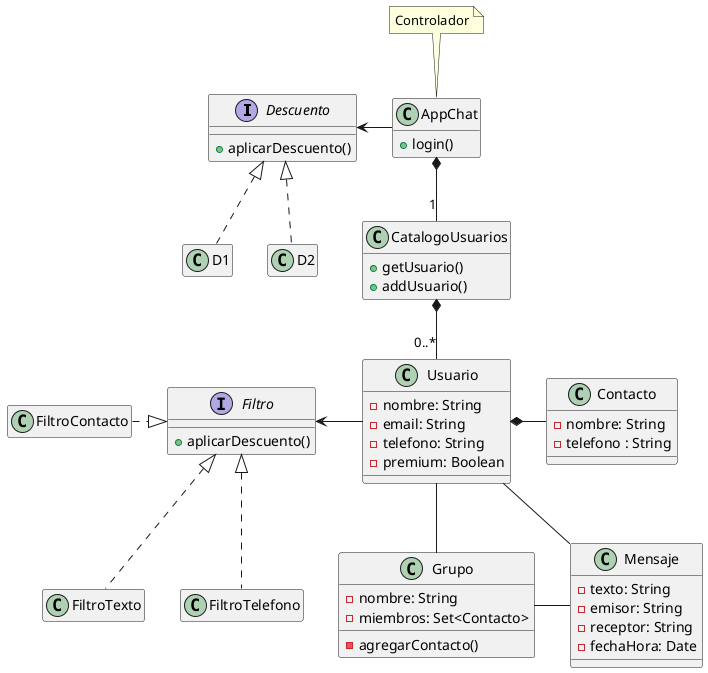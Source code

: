 @startuml
skinparam defaultFontName Helvetica

interface Descuento {
    + aplicarDescuento()
}

Descuento <|.. D1
Descuento <|.. D2

hide D1 attributes
hide D1 methods

hide D2 attributes
hide D2 methods

class AppChat {
    +login()
}

hide AppChat attributes
note top of AppChat : Controlador
AppChat -left->  Descuento

class CatalogoUsuarios {
    +getUsuario()
    +addUsuario()
}

hide CatalogoUsuarios attributes
AppChat *-- "1" CatalogoUsuarios

class Usuario {
    - nombre: String
    - email: String
    - telefono: String
    - premium: Boolean
}

CatalogoUsuarios *-- "0..*" Usuario

class Contacto {
    - nombre: String
    - telefono : String
}

Usuario *-right- Contacto

class Grupo {
    - nombre: String
    - miembros: Set<Contacto>
    - agregarContacto()
}

class Mensaje {
    - texto: String
    - emisor: String
    - receptor: String
    - fechaHora: Date
}

Usuario -right- Mensaje

Grupo -right- Mensaje

Usuario -down- Grupo

interface Filtro {
    + aplicarDescuento()
}

Filtro  <|.. FiltroTexto
Filtro  <|.left. FiltroContacto
Filtro  <|.. FiltroTelefono

hide FiltroTexto attributes
hide FiltroTexto methods

hide FiltroContacto attributes
hide FiltroContacto methods

hide FiltroTelefono attributes
hide FiltroTelefono methods

Usuario -left->  Filtro


@enduml

